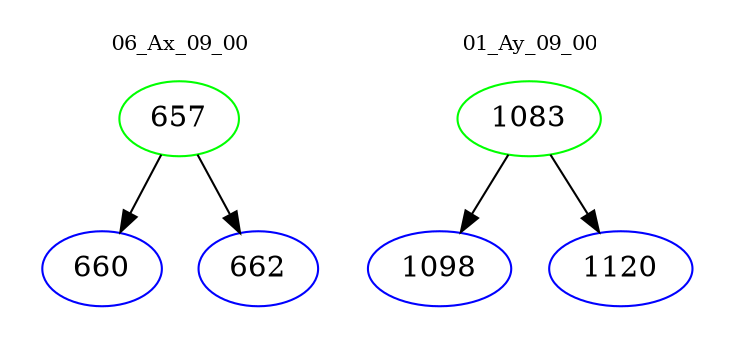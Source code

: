 digraph{
subgraph cluster_0 {
color = white
label = "06_Ax_09_00";
fontsize=10;
T0_657 [label="657", color="green"]
T0_657 -> T0_660 [color="black"]
T0_660 [label="660", color="blue"]
T0_657 -> T0_662 [color="black"]
T0_662 [label="662", color="blue"]
}
subgraph cluster_1 {
color = white
label = "01_Ay_09_00";
fontsize=10;
T1_1083 [label="1083", color="green"]
T1_1083 -> T1_1098 [color="black"]
T1_1098 [label="1098", color="blue"]
T1_1083 -> T1_1120 [color="black"]
T1_1120 [label="1120", color="blue"]
}
}
